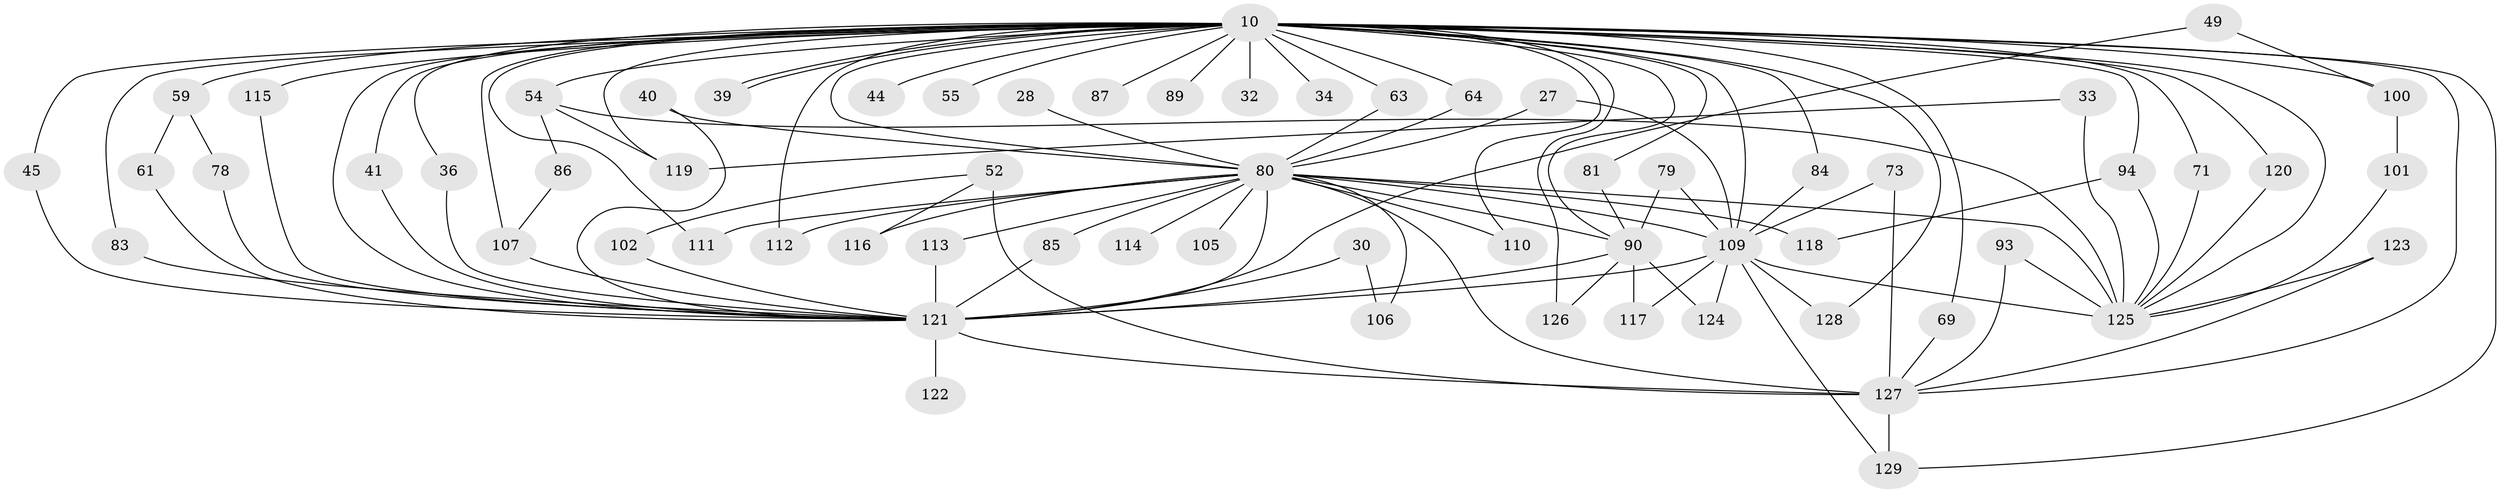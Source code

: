 // original degree distribution, {26: 0.007751937984496124, 16: 0.007751937984496124, 25: 0.007751937984496124, 21: 0.015503875968992248, 28: 0.007751937984496124, 14: 0.007751937984496124, 27: 0.007751937984496124, 23: 0.007751937984496124, 32: 0.007751937984496124, 5: 0.08527131782945736, 4: 0.07751937984496124, 8: 0.015503875968992248, 3: 0.17054263565891473, 10: 0.007751937984496124, 2: 0.5658914728682171}
// Generated by graph-tools (version 1.1) at 2025/45/03/09/25 04:45:53]
// undirected, 64 vertices, 116 edges
graph export_dot {
graph [start="1"]
  node [color=gray90,style=filled];
  10 [super="+8+5"];
  27;
  28;
  30;
  32;
  33;
  34;
  36;
  39;
  40;
  41;
  44;
  45;
  49;
  52 [super="+42"];
  54 [super="+48"];
  55;
  59;
  61;
  63;
  64;
  69;
  71;
  73;
  78;
  79;
  80 [super="+12+9"];
  81;
  83;
  84;
  85;
  86;
  87;
  89;
  90 [super="+56+66"];
  93;
  94 [super="+14+16+51+88"];
  100 [super="+21"];
  101;
  102;
  105;
  106;
  107 [super="+29+77"];
  109 [super="+98+76+103+75"];
  110 [super="+70"];
  111;
  112;
  113;
  114;
  115;
  116;
  117;
  118;
  119 [super="+92"];
  120;
  121 [super="+13+19+104"];
  122;
  123;
  124;
  125 [super="+96+91"];
  126;
  127 [super="+95+99+108"];
  128 [super="+35+65"];
  129 [super="+82"];
  10 -- 36;
  10 -- 39;
  10 -- 39;
  10 -- 41;
  10 -- 45;
  10 -- 54 [weight=2];
  10 -- 63;
  10 -- 64;
  10 -- 81;
  10 -- 87 [weight=2];
  10 -- 89 [weight=2];
  10 -- 107 [weight=3];
  10 -- 115;
  10 -- 119 [weight=5];
  10 -- 69;
  10 -- 44 [weight=2];
  10 -- 55 [weight=2];
  10 -- 126;
  10 -- 94 [weight=3];
  10 -- 80 [weight=10];
  10 -- 125 [weight=3];
  10 -- 121 [weight=10];
  10 -- 109 [weight=11];
  10 -- 128 [weight=3];
  10 -- 129;
  10 -- 71;
  10 -- 83;
  10 -- 84;
  10 -- 90;
  10 -- 32 [weight=2];
  10 -- 34 [weight=2];
  10 -- 100 [weight=3];
  10 -- 110 [weight=2];
  10 -- 111;
  10 -- 112;
  10 -- 120;
  10 -- 59 [weight=2];
  10 -- 127 [weight=12];
  27 -- 80;
  27 -- 109 [weight=2];
  28 -- 80 [weight=2];
  30 -- 106;
  30 -- 121 [weight=2];
  33 -- 119;
  33 -- 125;
  36 -- 121;
  40 -- 80;
  40 -- 121;
  41 -- 121;
  45 -- 121;
  49 -- 121;
  49 -- 100;
  52 -- 102;
  52 -- 116;
  52 -- 127 [weight=3];
  54 -- 86;
  54 -- 119;
  54 -- 125 [weight=2];
  59 -- 61;
  59 -- 78;
  61 -- 121;
  63 -- 80;
  64 -- 80;
  69 -- 127;
  71 -- 125;
  73 -- 109;
  73 -- 127;
  78 -- 121;
  79 -- 90;
  79 -- 109;
  80 -- 85;
  80 -- 105 [weight=2];
  80 -- 106;
  80 -- 110;
  80 -- 111;
  80 -- 112;
  80 -- 113;
  80 -- 114;
  80 -- 116;
  80 -- 118;
  80 -- 90 [weight=3];
  80 -- 127 [weight=5];
  80 -- 125 [weight=5];
  80 -- 121 [weight=6];
  80 -- 109 [weight=2];
  81 -- 90;
  83 -- 121;
  84 -- 109;
  85 -- 121;
  86 -- 107;
  90 -- 117;
  90 -- 124;
  90 -- 126;
  90 -- 121 [weight=3];
  93 -- 125;
  93 -- 127;
  94 -- 118;
  94 -- 125 [weight=2];
  100 -- 101;
  101 -- 125;
  102 -- 121;
  107 -- 121;
  109 -- 125 [weight=2];
  109 -- 129;
  109 -- 128 [weight=2];
  109 -- 117;
  109 -- 121;
  109 -- 124;
  113 -- 121;
  115 -- 121;
  120 -- 125;
  121 -- 122 [weight=2];
  121 -- 127 [weight=7];
  123 -- 125;
  123 -- 127;
  127 -- 129;
}
